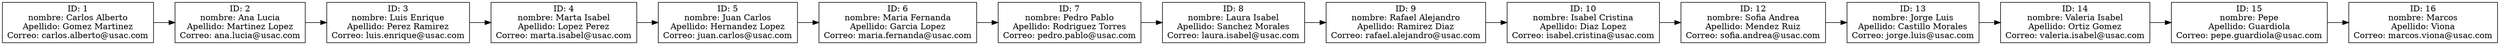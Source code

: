 digraph G {
node [shape=box];
rankdir=LR;
C1 [label="ID: 1\nnombre: Carlos Alberto\nApellido: Gomez Martinez\nCorreo: carlos.alberto@usac.com"];
C2 [label="ID: 2\nnombre: Ana Lucia\nApellido: Martinez Lopez\nCorreo: ana.lucia@usac.com"];
C1 -> C2;
C3 [label="ID: 3\nnombre: Luis Enrique\nApellido: Perez Ramirez\nCorreo: luis.enrique@usac.com"];
C2 -> C3;
C4 [label="ID: 4\nnombre: Marta Isabel\nApellido: Lopez Perez\nCorreo: marta.isabel@usac.com"];
C3 -> C4;
C5 [label="ID: 5\nnombre: Juan Carlos\nApellido: Hernandez Lopez\nCorreo: juan.carlos@usac.com"];
C4 -> C5;
C6 [label="ID: 6\nnombre: Maria Fernanda\nApellido: Garcia Lopez\nCorreo: maria.fernanda@usac.com"];
C5 -> C6;
C7 [label="ID: 7\nnombre: Pedro Pablo\nApellido: Rodriguez Torres\nCorreo: pedro.pablo@usac.com"];
C6 -> C7;
C8 [label="ID: 8\nnombre: Laura Isabel\nApellido: Sanchez Morales\nCorreo: laura.isabel@usac.com"];
C7 -> C8;
C9 [label="ID: 9\nnombre: Rafael Alejandro\nApellido: Ramirez Diaz\nCorreo: rafael.alejandro@usac.com"];
C8 -> C9;
C10 [label="ID: 10\nnombre: Isabel Cristina\nApellido: Diaz Lopez\nCorreo: isabel.cristina@usac.com"];
C9 -> C10;
C12 [label="ID: 12\nnombre: Sofia Andrea\nApellido: Mendez Ruiz\nCorreo: sofia.andrea@usac.com"];
C10 -> C12;
C13 [label="ID: 13\nnombre: Jorge Luis\nApellido: Castillo Morales\nCorreo: jorge.luis@usac.com"];
C12 -> C13;
C14 [label="ID: 14\nnombre: Valeria Isabel\nApellido: Ortiz Gomez\nCorreo: valeria.isabel@usac.com"];
C13 -> C14;
C15 [label="ID: 15\nnombre: Pepe\nApellido: Guardiola\nCorreo: pepe.guardiola@usac.com"];
C14 -> C15;
C16 [label="ID: 16\nnombre: Marcos\nApellido: Viona\nCorreo: marcos.viona@usac.com"];
C15 -> C16;
}